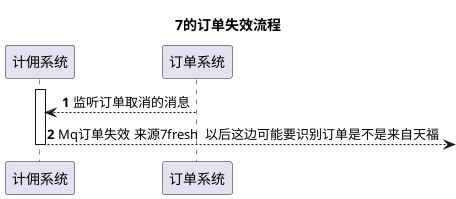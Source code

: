 @startuml
autonumber

title 7的订单失效流程

activate 计佣系统

订单系统--> 计佣系统: 监听订单取消的消息

计佣系统-->]:Mq订单失效 来源7fresh  以后这边可能要识别订单是不是来自天福

deactivate 计佣系统


@enduml